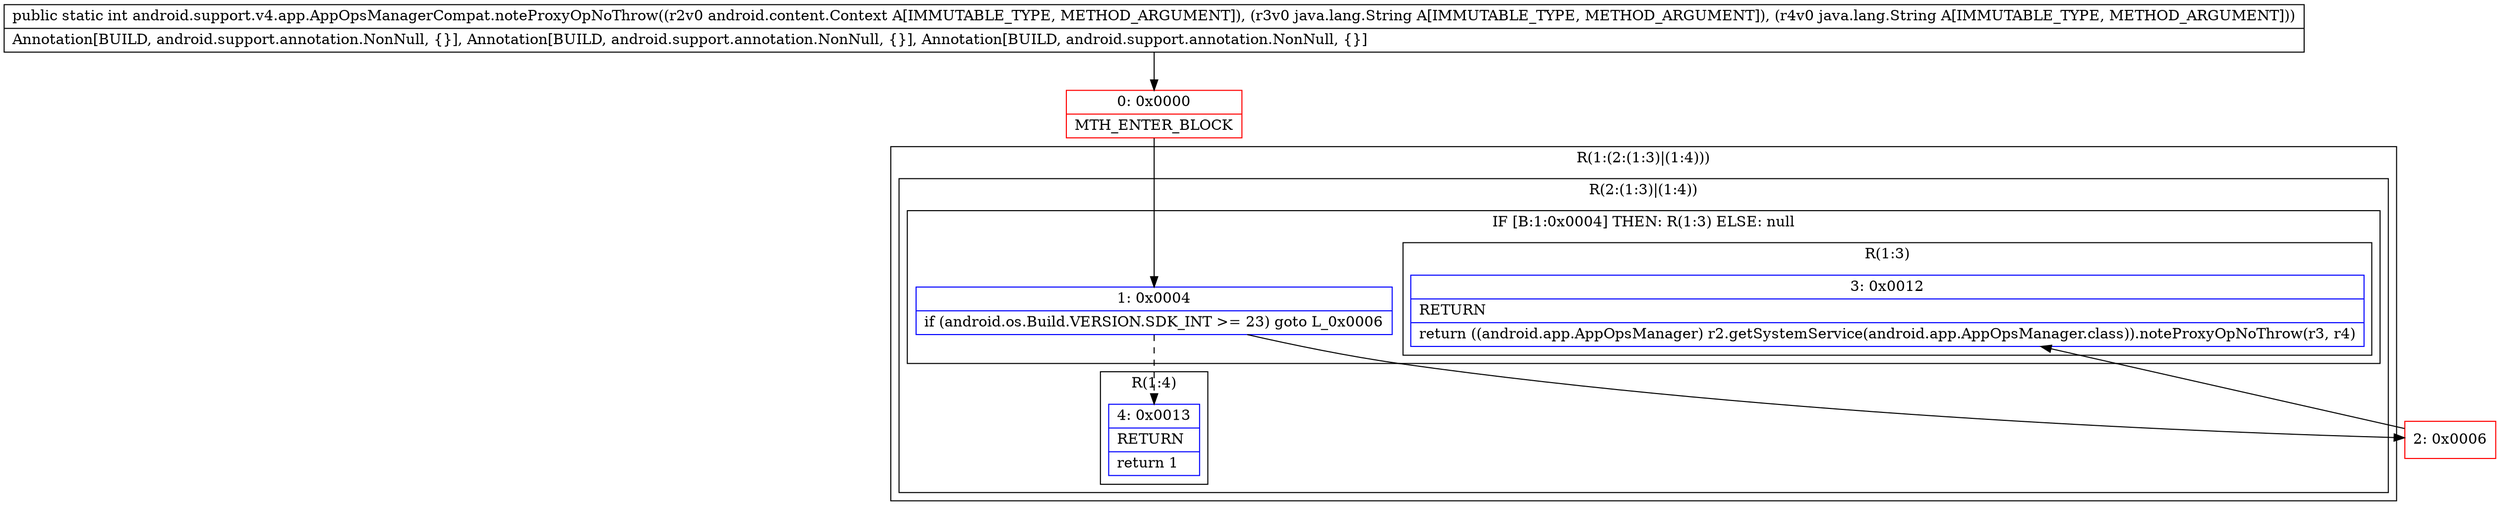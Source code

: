 digraph "CFG forandroid.support.v4.app.AppOpsManagerCompat.noteProxyOpNoThrow(Landroid\/content\/Context;Ljava\/lang\/String;Ljava\/lang\/String;)I" {
subgraph cluster_Region_68059221 {
label = "R(1:(2:(1:3)|(1:4)))";
node [shape=record,color=blue];
subgraph cluster_Region_897623523 {
label = "R(2:(1:3)|(1:4))";
node [shape=record,color=blue];
subgraph cluster_IfRegion_1401022033 {
label = "IF [B:1:0x0004] THEN: R(1:3) ELSE: null";
node [shape=record,color=blue];
Node_1 [shape=record,label="{1\:\ 0x0004|if (android.os.Build.VERSION.SDK_INT \>= 23) goto L_0x0006\l}"];
subgraph cluster_Region_1711377122 {
label = "R(1:3)";
node [shape=record,color=blue];
Node_3 [shape=record,label="{3\:\ 0x0012|RETURN\l|return ((android.app.AppOpsManager) r2.getSystemService(android.app.AppOpsManager.class)).noteProxyOpNoThrow(r3, r4)\l}"];
}
}
subgraph cluster_Region_377336415 {
label = "R(1:4)";
node [shape=record,color=blue];
Node_4 [shape=record,label="{4\:\ 0x0013|RETURN\l|return 1\l}"];
}
}
}
Node_0 [shape=record,color=red,label="{0\:\ 0x0000|MTH_ENTER_BLOCK\l}"];
Node_2 [shape=record,color=red,label="{2\:\ 0x0006}"];
MethodNode[shape=record,label="{public static int android.support.v4.app.AppOpsManagerCompat.noteProxyOpNoThrow((r2v0 android.content.Context A[IMMUTABLE_TYPE, METHOD_ARGUMENT]), (r3v0 java.lang.String A[IMMUTABLE_TYPE, METHOD_ARGUMENT]), (r4v0 java.lang.String A[IMMUTABLE_TYPE, METHOD_ARGUMENT]))  | Annotation[BUILD, android.support.annotation.NonNull, \{\}], Annotation[BUILD, android.support.annotation.NonNull, \{\}], Annotation[BUILD, android.support.annotation.NonNull, \{\}]\l}"];
MethodNode -> Node_0;
Node_1 -> Node_2;
Node_1 -> Node_4[style=dashed];
Node_0 -> Node_1;
Node_2 -> Node_3;
}

